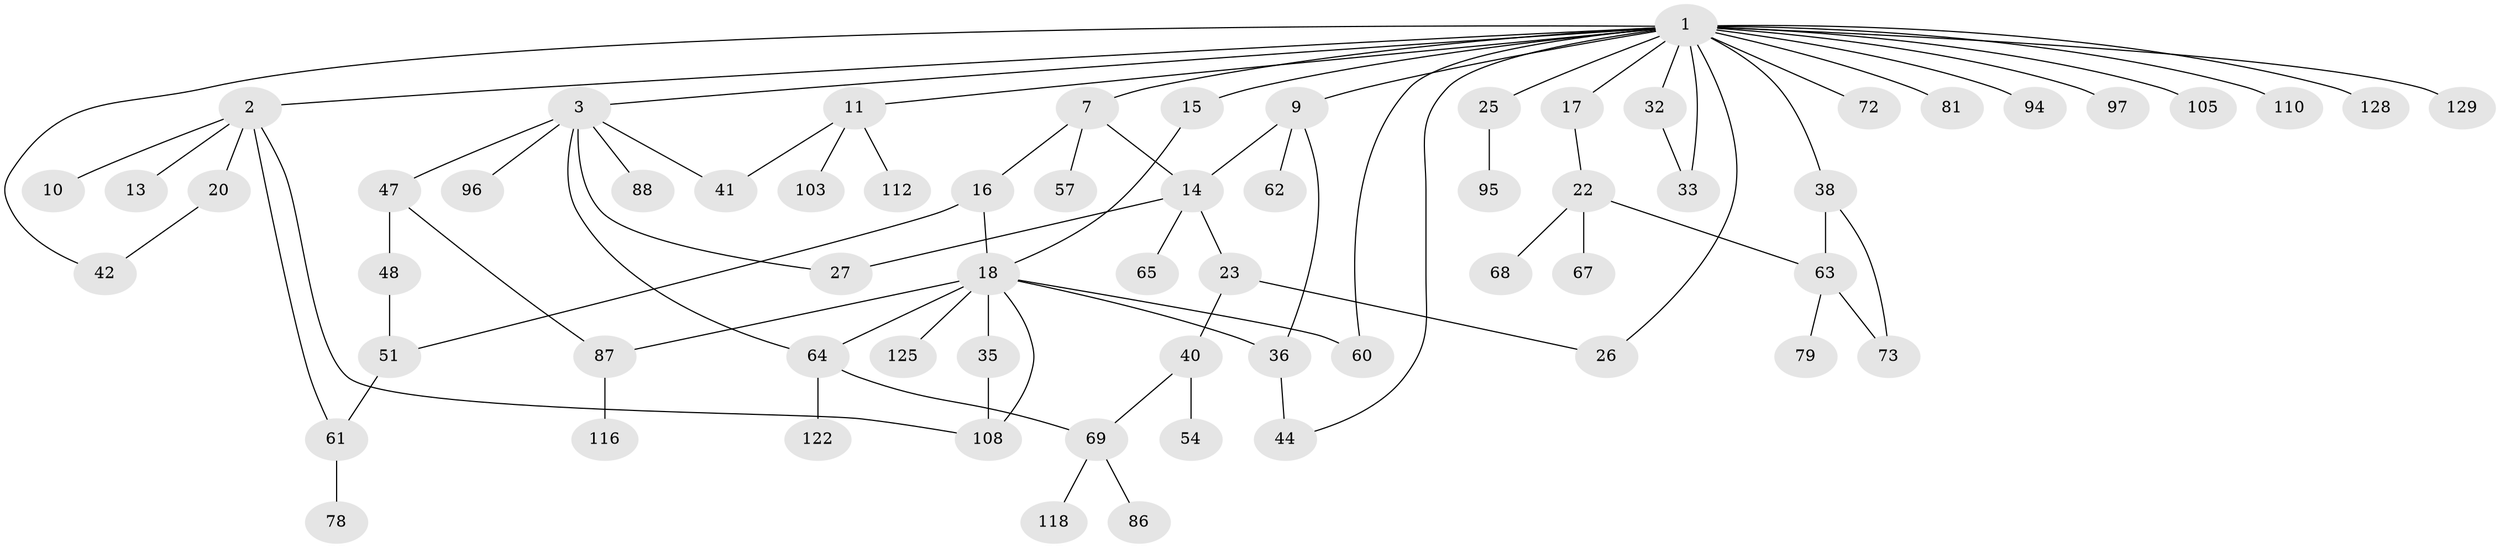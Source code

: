 // original degree distribution, {5: 0.046153846153846156, 6: 0.015384615384615385, 4: 0.1, 8: 0.007692307692307693, 3: 0.2230769230769231, 2: 0.26153846153846155, 1: 0.34615384615384615}
// Generated by graph-tools (version 1.1) at 2025/17/03/04/25 18:17:02]
// undirected, 65 vertices, 83 edges
graph export_dot {
graph [start="1"]
  node [color=gray90,style=filled];
  1 [super="+4+6"];
  2;
  3 [super="+119+28"];
  7 [super="+8"];
  9 [super="+19"];
  10 [super="+77"];
  11 [super="+21"];
  13 [super="+93"];
  14;
  15;
  16 [super="+52"];
  17 [super="+126"];
  18 [super="+29"];
  20;
  22 [super="+37"];
  23;
  25;
  26 [super="+39+111+89"];
  27;
  32;
  33 [super="+75+124"];
  35 [super="+98+100"];
  36;
  38 [super="+91"];
  40 [super="+82+50"];
  41;
  42 [super="+46"];
  44;
  47 [super="+80"];
  48 [super="+59"];
  51 [super="+92"];
  54;
  57 [super="+90"];
  60;
  61;
  62 [super="+70"];
  63 [super="+76"];
  64 [super="+66+83"];
  65;
  67;
  68;
  69;
  72 [super="+127"];
  73;
  78;
  79;
  81;
  86 [super="+120"];
  87;
  88;
  94 [super="+102"];
  95 [super="+113"];
  96;
  97;
  103;
  105;
  108;
  110;
  112;
  116;
  118;
  122;
  125;
  128;
  129;
  1 -- 2;
  1 -- 3;
  1 -- 38;
  1 -- 32;
  1 -- 33;
  1 -- 72;
  1 -- 9;
  1 -- 105;
  1 -- 11;
  1 -- 15;
  1 -- 81;
  1 -- 25;
  1 -- 94;
  1 -- 128;
  1 -- 97;
  1 -- 129;
  1 -- 7;
  1 -- 42;
  1 -- 44;
  1 -- 110 [weight=2];
  1 -- 17;
  1 -- 26;
  1 -- 60;
  2 -- 10;
  2 -- 13;
  2 -- 20;
  2 -- 61;
  2 -- 108;
  3 -- 64;
  3 -- 88;
  3 -- 96;
  3 -- 41;
  3 -- 27;
  3 -- 47;
  7 -- 14;
  7 -- 16;
  7 -- 57;
  9 -- 36;
  9 -- 62;
  9 -- 14;
  11 -- 41;
  11 -- 103;
  11 -- 112;
  14 -- 23;
  14 -- 27;
  14 -- 65;
  15 -- 18;
  16 -- 51;
  16 -- 18;
  17 -- 22;
  18 -- 108;
  18 -- 64;
  18 -- 35;
  18 -- 36;
  18 -- 87;
  18 -- 60;
  18 -- 125;
  20 -- 42;
  22 -- 68;
  22 -- 67 [weight=2];
  22 -- 63;
  23 -- 40;
  23 -- 26;
  25 -- 95;
  32 -- 33;
  35 -- 108;
  36 -- 44;
  38 -- 63 [weight=2];
  38 -- 73;
  40 -- 54;
  40 -- 69;
  47 -- 48;
  47 -- 87;
  48 -- 51;
  51 -- 61;
  61 -- 78;
  63 -- 73;
  63 -- 79;
  64 -- 69;
  64 -- 122;
  69 -- 86;
  69 -- 118;
  87 -- 116;
}
